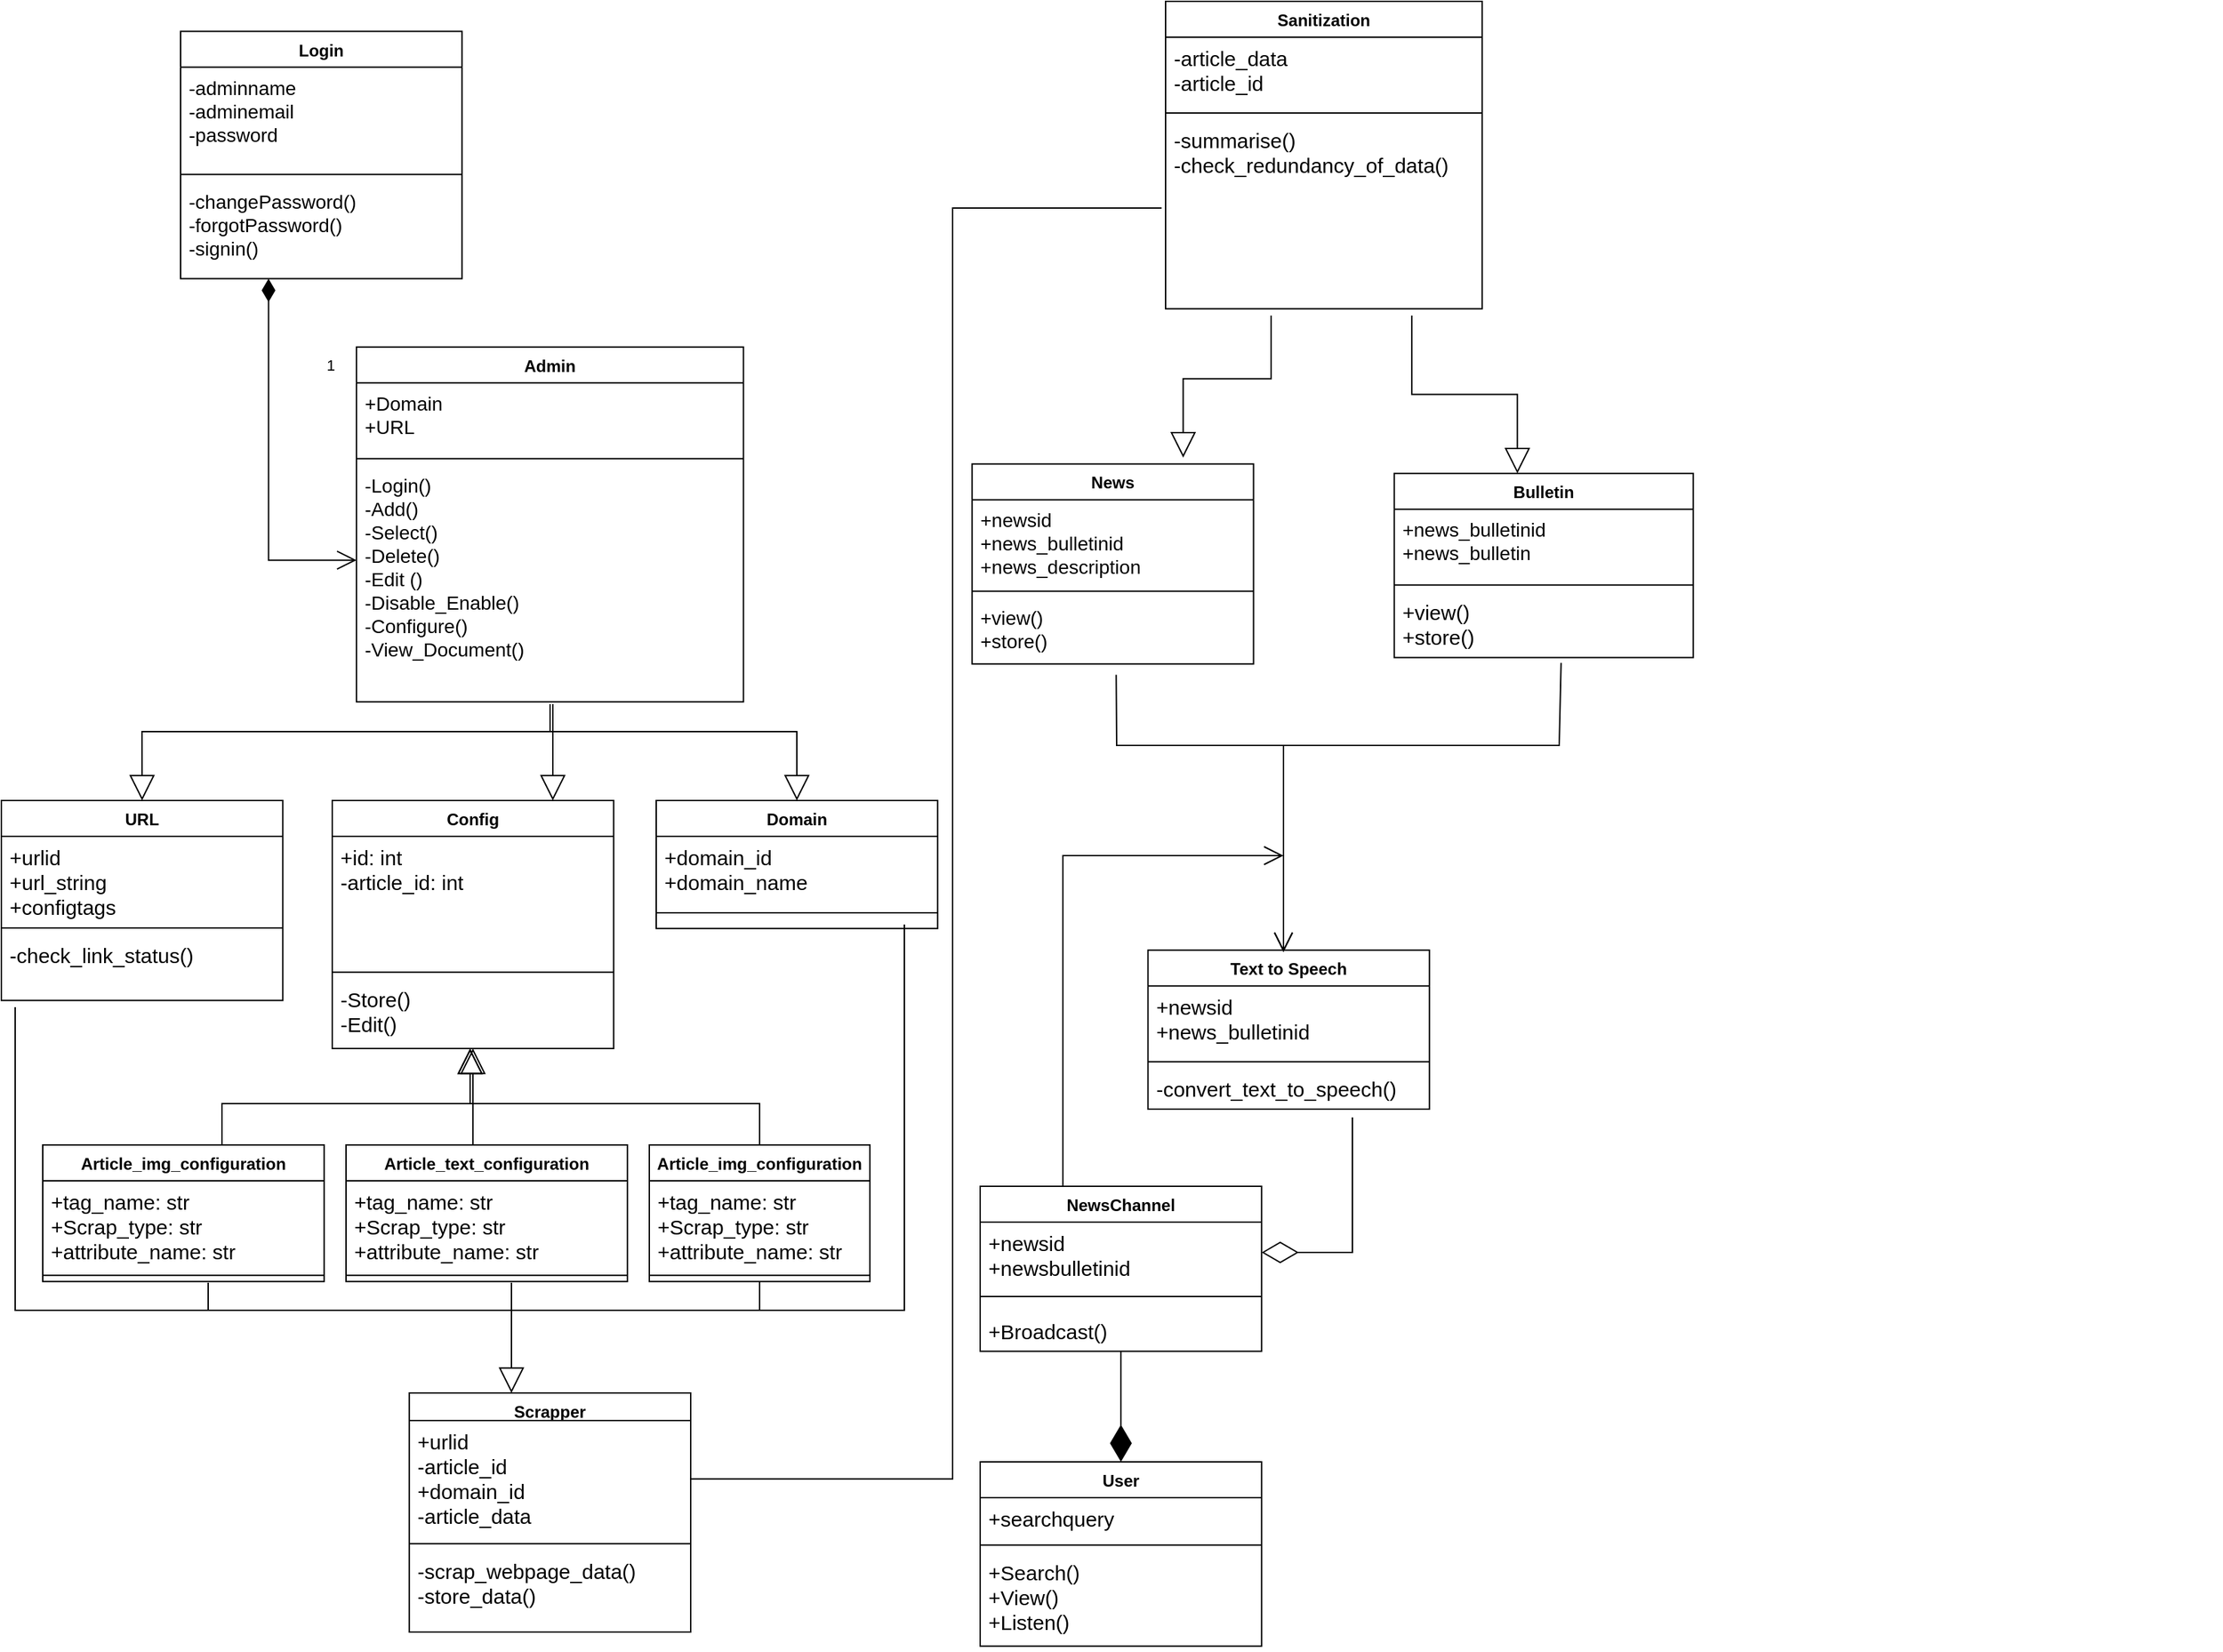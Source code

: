<mxfile version="16.5.2" type="device" pages="2"><diagram id="SA_GbQfntyjEZErFgDgH" name="Page-1"><mxGraphModel dx="1958" dy="1574" grid="1" gridSize="10" guides="1" tooltips="1" connect="1" arrows="1" fold="1" page="1" pageScale="1" pageWidth="850" pageHeight="1100" math="0" shadow="0"><root><mxCell id="0"/><mxCell id="1" parent="0"/><mxCell id="CepR1fzLhmnUqG2hkPit-2" value="" style="group" parent="1" vertex="1" connectable="0"><mxGeometry x="80" y="-1060" width="1480" height="1193.695" as="geometry"/></mxCell><mxCell id="QA7pC-O9Zkgf1kDEUe0K-13" value="Text to Speech" style="swimlane;fontStyle=1;align=center;verticalAlign=top;childLayout=stackLayout;horizontal=1;startSize=26;horizontalStack=0;resizeParent=1;resizeParentMax=0;resizeLast=0;collapsible=1;marginBottom=0;" parent="CepR1fzLhmnUqG2hkPit-2" vertex="1"><mxGeometry x="701.724" y="688.576" width="204.138" height="115.366" as="geometry"><mxRectangle x="580" y="30" width="120" height="26" as="alternateBounds"/></mxGeometry></mxCell><mxCell id="CepR1fzLhmnUqG2hkPit-1" value="" style="group;fontSize=16;" parent="QA7pC-O9Zkgf1kDEUe0K-13" vertex="1" connectable="0"><mxGeometry y="26" width="204.138" height="89.366" as="geometry"/></mxCell><mxCell id="QA7pC-O9Zkgf1kDEUe0K-14" value="+newsid&#10;+news_bulletinid&#10;" style="text;strokeColor=none;fillColor=none;align=left;verticalAlign=top;spacingLeft=4;spacingRight=4;overflow=hidden;rotatable=0;points=[[0,0.5],[1,0.5]];portConstraint=eastwest;fontSize=15;" parent="CepR1fzLhmnUqG2hkPit-1" vertex="1"><mxGeometry width="204.138" height="50.412" as="geometry"/></mxCell><mxCell id="QA7pC-O9Zkgf1kDEUe0K-15" value="" style="line;strokeWidth=1;fillColor=none;align=left;verticalAlign=middle;spacingTop=-1;spacingLeft=3;spacingRight=3;rotatable=0;labelPosition=right;points=[];portConstraint=eastwest;" parent="CepR1fzLhmnUqG2hkPit-1" vertex="1"><mxGeometry y="50.412" width="204.138" height="9.166" as="geometry"/></mxCell><mxCell id="QA7pC-O9Zkgf1kDEUe0K-16" value="-convert_text_to_speech()" style="text;strokeColor=none;fillColor=none;align=left;verticalAlign=top;spacingLeft=4;spacingRight=4;overflow=hidden;rotatable=0;points=[[0,0.5],[1,0.5]];portConstraint=eastwest;fontSize=15;" parent="CepR1fzLhmnUqG2hkPit-1" vertex="1"><mxGeometry y="59.577" width="204.138" height="29.789" as="geometry"/></mxCell><mxCell id="QA7pC-O9Zkgf1kDEUe0K-22" value="Domain" style="swimlane;fontStyle=1;align=center;verticalAlign=top;childLayout=stackLayout;horizontal=1;startSize=26;horizontalStack=0;resizeParent=1;resizeParentMax=0;resizeLast=0;collapsible=1;marginBottom=0;" parent="CepR1fzLhmnUqG2hkPit-2" vertex="1"><mxGeometry x="345.004" y="580.0" width="204.14" height="92.914" as="geometry"><mxRectangle x="280" y="4" width="100" height="26" as="alternateBounds"/></mxGeometry></mxCell><mxCell id="QA7pC-O9Zkgf1kDEUe0K-23" value="+domain_id&#10;+domain_name" style="text;strokeColor=none;fillColor=none;align=left;verticalAlign=top;spacingLeft=4;spacingRight=4;overflow=hidden;rotatable=0;points=[[0,0.5],[1,0.5]];portConstraint=eastwest;fontSize=15;" parent="QA7pC-O9Zkgf1kDEUe0K-22" vertex="1"><mxGeometry y="26" width="204.14" height="44" as="geometry"/></mxCell><mxCell id="QA7pC-O9Zkgf1kDEUe0K-24" value="" style="line;strokeWidth=1;fillColor=none;align=left;verticalAlign=middle;spacingTop=-1;spacingLeft=3;spacingRight=3;rotatable=0;labelPosition=right;points=[];portConstraint=eastwest;" parent="QA7pC-O9Zkgf1kDEUe0K-22" vertex="1"><mxGeometry y="70" width="204.14" height="22.914" as="geometry"/></mxCell><mxCell id="QA7pC-O9Zkgf1kDEUe0K-26" value="URL" style="swimlane;fontStyle=1;align=center;verticalAlign=top;childLayout=stackLayout;horizontal=1;startSize=26;horizontalStack=0;resizeParent=1;resizeParentMax=0;resizeLast=0;collapsible=1;marginBottom=0;" parent="CepR1fzLhmnUqG2hkPit-2" vertex="1"><mxGeometry x="-129.996" y="580.005" width="204.138" height="145.155" as="geometry"><mxRectangle x="60" y="10" width="60" height="26" as="alternateBounds"/></mxGeometry></mxCell><mxCell id="QA7pC-O9Zkgf1kDEUe0K-27" value="+urlid&#10;+url_string&#10;+configtags" style="text;strokeColor=none;fillColor=none;align=left;verticalAlign=top;spacingLeft=4;spacingRight=4;overflow=hidden;rotatable=0;points=[[0,0.5],[1,0.5]];portConstraint=eastwest;fontSize=15;" parent="QA7pC-O9Zkgf1kDEUe0K-26" vertex="1"><mxGeometry y="26" width="204.138" height="61.869" as="geometry"/></mxCell><mxCell id="QA7pC-O9Zkgf1kDEUe0K-28" value="" style="line;strokeWidth=1;fillColor=none;align=left;verticalAlign=middle;spacingTop=-1;spacingLeft=3;spacingRight=3;rotatable=0;labelPosition=right;points=[];portConstraint=eastwest;" parent="QA7pC-O9Zkgf1kDEUe0K-26" vertex="1"><mxGeometry y="87.869" width="204.138" height="9.166" as="geometry"/></mxCell><mxCell id="QA7pC-O9Zkgf1kDEUe0K-29" value="-check_link_status()" style="text;strokeColor=none;fillColor=none;align=left;verticalAlign=top;spacingLeft=4;spacingRight=4;overflow=hidden;rotatable=0;points=[[0,0.5],[1,0.5]];portConstraint=eastwest;fontSize=15;" parent="QA7pC-O9Zkgf1kDEUe0K-26" vertex="1"><mxGeometry y="97.034" width="204.138" height="48.12" as="geometry"/></mxCell><mxCell id="QA7pC-O9Zkgf1kDEUe0K-51" value="News" style="swimlane;fontStyle=1;align=center;verticalAlign=top;childLayout=stackLayout;horizontal=1;startSize=26;horizontalStack=0;resizeParent=1;resizeParentMax=0;resizeLast=0;collapsible=1;marginBottom=0;" parent="CepR1fzLhmnUqG2hkPit-2" vertex="1"><mxGeometry x="574.138" y="335.695" width="204.138" height="145.155" as="geometry"><mxRectangle x="470" y="-226" width="60" height="26" as="alternateBounds"/></mxGeometry></mxCell><mxCell id="QA7pC-O9Zkgf1kDEUe0K-52" value="+newsid&#10;+news_bulletinid&#10;+news_description&#10;" style="text;strokeColor=none;fillColor=none;align=left;verticalAlign=top;spacingLeft=4;spacingRight=4;overflow=hidden;rotatable=0;points=[[0,0.5],[1,0.5]];portConstraint=eastwest;fontSize=14;" parent="QA7pC-O9Zkgf1kDEUe0K-51" vertex="1"><mxGeometry y="26" width="204.138" height="61.869" as="geometry"/></mxCell><mxCell id="QA7pC-O9Zkgf1kDEUe0K-53" value="" style="line;strokeWidth=1;fillColor=none;align=left;verticalAlign=middle;spacingTop=-1;spacingLeft=3;spacingRight=3;rotatable=0;labelPosition=right;points=[];portConstraint=eastwest;" parent="QA7pC-O9Zkgf1kDEUe0K-51" vertex="1"><mxGeometry y="87.869" width="204.138" height="9.166" as="geometry"/></mxCell><mxCell id="QA7pC-O9Zkgf1kDEUe0K-54" value="+view()&#10;+store()" style="text;strokeColor=none;fillColor=none;align=left;verticalAlign=top;spacingLeft=4;spacingRight=4;overflow=hidden;rotatable=0;points=[[0,0.5],[1,0.5]];portConstraint=eastwest;fontSize=14;" parent="QA7pC-O9Zkgf1kDEUe0K-51" vertex="1"><mxGeometry y="97.034" width="204.138" height="48.12" as="geometry"/></mxCell><mxCell id="QA7pC-O9Zkgf1kDEUe0K-55" value="Bulletin" style="swimlane;fontStyle=1;align=center;verticalAlign=top;childLayout=stackLayout;horizontal=1;startSize=26;horizontalStack=0;resizeParent=1;resizeParentMax=0;resizeLast=0;collapsible=1;marginBottom=0;" parent="CepR1fzLhmnUqG2hkPit-2" vertex="1"><mxGeometry x="880.345" y="342.57" width="216.897" height="133.697" as="geometry"><mxRectangle x="700" y="-240" width="80" height="26" as="alternateBounds"/></mxGeometry></mxCell><mxCell id="QA7pC-O9Zkgf1kDEUe0K-56" value="+news_bulletinid&#10;+news_bulletin" style="text;strokeColor=none;fillColor=none;align=left;verticalAlign=top;spacingLeft=4;spacingRight=4;overflow=hidden;rotatable=0;points=[[0,0.5],[1,0.5]];portConstraint=eastwest;fontSize=14;" parent="QA7pC-O9Zkgf1kDEUe0K-55" vertex="1"><mxGeometry y="26" width="216.897" height="50.412" as="geometry"/></mxCell><mxCell id="QA7pC-O9Zkgf1kDEUe0K-57" value="" style="line;strokeWidth=1;fillColor=none;align=left;verticalAlign=middle;spacingTop=-1;spacingLeft=3;spacingRight=3;rotatable=0;labelPosition=right;points=[];portConstraint=eastwest;" parent="QA7pC-O9Zkgf1kDEUe0K-55" vertex="1"><mxGeometry y="76.412" width="216.897" height="9.166" as="geometry"/></mxCell><mxCell id="QA7pC-O9Zkgf1kDEUe0K-58" value="+view()&#10;+store()" style="text;strokeColor=none;fillColor=none;align=left;verticalAlign=top;spacingLeft=4;spacingRight=4;overflow=hidden;rotatable=0;points=[[0,0.5],[1,0.5]];portConstraint=eastwest;fontSize=15;" parent="QA7pC-O9Zkgf1kDEUe0K-55" vertex="1"><mxGeometry y="85.577" width="216.897" height="48.12" as="geometry"/></mxCell><mxCell id="QA7pC-O9Zkgf1kDEUe0K-73" value="Login" style="swimlane;fontStyle=1;align=center;verticalAlign=top;childLayout=stackLayout;horizontal=1;startSize=26;horizontalStack=0;resizeParent=1;resizeParentMax=0;resizeLast=0;collapsible=1;marginBottom=0;" parent="CepR1fzLhmnUqG2hkPit-2" vertex="1"><mxGeometry y="21.769" width="204.138" height="179.526" as="geometry"><mxRectangle x="50" y="-360" width="70" height="26" as="alternateBounds"/></mxGeometry></mxCell><mxCell id="QA7pC-O9Zkgf1kDEUe0K-74" value="-adminname&#10;-adminemail&#10;-password" style="text;strokeColor=none;fillColor=none;align=left;verticalAlign=top;spacingLeft=4;spacingRight=4;overflow=hidden;rotatable=0;points=[[0,0.5],[1,0.5]];portConstraint=eastwest;fontSize=14;" parent="QA7pC-O9Zkgf1kDEUe0K-73" vertex="1"><mxGeometry y="26" width="204.138" height="73.326" as="geometry"/></mxCell><mxCell id="QA7pC-O9Zkgf1kDEUe0K-75" value="" style="line;strokeWidth=1;fillColor=none;align=left;verticalAlign=middle;spacingTop=-1;spacingLeft=3;spacingRight=3;rotatable=0;labelPosition=right;points=[];portConstraint=eastwest;" parent="QA7pC-O9Zkgf1kDEUe0K-73" vertex="1"><mxGeometry y="99.326" width="204.138" height="9.166" as="geometry"/></mxCell><mxCell id="QA7pC-O9Zkgf1kDEUe0K-76" value="-changePassword()&#10;-forgotPassword()&#10;-signin()" style="text;strokeColor=none;fillColor=none;align=left;verticalAlign=top;spacingLeft=4;spacingRight=4;overflow=hidden;rotatable=0;points=[[0,0.5],[1,0.5]];portConstraint=eastwest;fontSize=14;" parent="QA7pC-O9Zkgf1kDEUe0K-73" vertex="1"><mxGeometry y="108.492" width="204.138" height="71.034" as="geometry"/></mxCell><mxCell id="QA7pC-O9Zkgf1kDEUe0K-87" value="Sanitization" style="swimlane;fontStyle=1;align=center;verticalAlign=top;childLayout=stackLayout;horizontal=1;startSize=26;horizontalStack=0;resizeParent=1;resizeParentMax=0;resizeLast=0;collapsible=1;marginBottom=0;" parent="CepR1fzLhmnUqG2hkPit-2" vertex="1"><mxGeometry x="714.483" width="229.655" height="223.063" as="geometry"/></mxCell><mxCell id="QA7pC-O9Zkgf1kDEUe0K-88" value="-article_data&#10;-article_id" style="text;strokeColor=none;fillColor=none;align=left;verticalAlign=top;spacingLeft=4;spacingRight=4;overflow=hidden;rotatable=0;points=[[0,0.5],[1,0.5]];portConstraint=eastwest;fontSize=15;" parent="QA7pC-O9Zkgf1kDEUe0K-87" vertex="1"><mxGeometry y="26" width="229.655" height="50.412" as="geometry"/></mxCell><mxCell id="QA7pC-O9Zkgf1kDEUe0K-89" value="" style="line;strokeWidth=1;fillColor=none;align=left;verticalAlign=middle;spacingTop=-1;spacingLeft=3;spacingRight=3;rotatable=0;labelPosition=right;points=[];portConstraint=eastwest;" parent="QA7pC-O9Zkgf1kDEUe0K-87" vertex="1"><mxGeometry y="76.412" width="229.655" height="9.166" as="geometry"/></mxCell><mxCell id="QA7pC-O9Zkgf1kDEUe0K-90" value="-summarise()&#10;-check_redundancy_of_data()&#10;&#10;" style="text;strokeColor=none;fillColor=none;align=left;verticalAlign=top;spacingLeft=4;spacingRight=4;overflow=hidden;rotatable=0;points=[[0,0.5],[1,0.5]];portConstraint=eastwest;fontSize=15;" parent="QA7pC-O9Zkgf1kDEUe0K-87" vertex="1"><mxGeometry y="85.577" width="229.655" height="137.486" as="geometry"/></mxCell><mxCell id="QA7pC-O9Zkgf1kDEUe0K-92" value="Admin" style="swimlane;fontStyle=1;align=center;verticalAlign=top;childLayout=stackLayout;horizontal=1;startSize=26;horizontalStack=0;resizeParent=1;resizeParentMax=0;resizeLast=0;collapsible=1;marginBottom=0;" parent="CepR1fzLhmnUqG2hkPit-2" vertex="1"><mxGeometry x="127.586" y="250.912" width="280.69" height="257.435" as="geometry"><mxRectangle x="170" y="-280" width="70" height="26" as="alternateBounds"/></mxGeometry></mxCell><mxCell id="QA7pC-O9Zkgf1kDEUe0K-93" value="+Domain&#10;+URL" style="text;strokeColor=none;fillColor=none;align=left;verticalAlign=top;spacingLeft=4;spacingRight=4;overflow=hidden;rotatable=0;points=[[0,0.5],[1,0.5]];portConstraint=eastwest;fontSize=14;" parent="QA7pC-O9Zkgf1kDEUe0K-92" vertex="1"><mxGeometry y="26" width="280.69" height="50.412" as="geometry"/></mxCell><mxCell id="QA7pC-O9Zkgf1kDEUe0K-94" value="" style="line;strokeWidth=1;fillColor=none;align=left;verticalAlign=middle;spacingTop=-1;spacingLeft=3;spacingRight=3;rotatable=0;labelPosition=right;points=[];portConstraint=eastwest;" parent="QA7pC-O9Zkgf1kDEUe0K-92" vertex="1"><mxGeometry y="76.412" width="280.69" height="9.166" as="geometry"/></mxCell><mxCell id="QA7pC-O9Zkgf1kDEUe0K-95" value="-Login()&#10;-Add()&#10;-Select()&#10;-Delete()&#10;-Edit ()&#10;-Disable_Enable()&#10;-Configure()&#10;-View_Document()&#10;&#10;" style="text;strokeColor=none;fillColor=none;align=left;verticalAlign=top;spacingLeft=4;spacingRight=4;overflow=hidden;rotatable=0;points=[[0,0.5],[1,0.5]];portConstraint=eastwest;fontSize=14;" parent="QA7pC-O9Zkgf1kDEUe0K-92" vertex="1"><mxGeometry y="85.577" width="280.69" height="171.858" as="geometry"/></mxCell><mxCell id="QA7pC-O9Zkgf1kDEUe0K-96" value="1" style="endArrow=open;html=1;endSize=12;startArrow=diamondThin;startSize=14;startFill=1;edgeStyle=orthogonalEdgeStyle;align=left;verticalAlign=bottom;rounded=0;" parent="CepR1fzLhmnUqG2hkPit-2" source="QA7pC-O9Zkgf1kDEUe0K-76" target="QA7pC-O9Zkgf1kDEUe0K-95" edge="1"><mxGeometry x="-0.467" y="40" relative="1" as="geometry"><mxPoint x="25.517" y="239.455" as="sourcePoint"/><mxPoint x="229.655" y="239.455" as="targetPoint"/><Array as="points"><mxPoint x="63.793" y="405.584"/></Array><mxPoint as="offset"/></mxGeometry></mxCell><mxCell id="QA7pC-O9Zkgf1kDEUe0K-101" value="" style="endArrow=block;endSize=16;endFill=0;html=1;rounded=0;" parent="CepR1fzLhmnUqG2hkPit-2" target="QA7pC-O9Zkgf1kDEUe0K-22" edge="1"><mxGeometry width="160" relative="1" as="geometry"><mxPoint x="268" y="510" as="sourcePoint"/><mxPoint x="382.759" y="594.627" as="targetPoint"/><Array as="points"><mxPoint x="268" y="530"/><mxPoint x="447" y="530"/></Array></mxGeometry></mxCell><mxCell id="QA7pC-O9Zkgf1kDEUe0K-102" value="" style="endArrow=block;endSize=16;endFill=0;html=1;rounded=0;entryX=0.5;entryY=0;entryDx=0;entryDy=0;" parent="CepR1fzLhmnUqG2hkPit-2" target="QA7pC-O9Zkgf1kDEUe0K-26" edge="1"><mxGeometry x="0.256" y="-16" width="160" relative="1" as="geometry"><mxPoint x="268" y="510" as="sourcePoint"/><mxPoint x="153.103" y="560.256" as="targetPoint"/><mxPoint as="offset"/><Array as="points"><mxPoint x="268" y="530"/><mxPoint x="-28" y="530"/></Array></mxGeometry></mxCell><mxCell id="QA7pC-O9Zkgf1kDEUe0K-112" value="" style="endArrow=block;endSize=16;endFill=0;html=1;rounded=0;" parent="CepR1fzLhmnUqG2hkPit-2" edge="1"><mxGeometry x="-0.632" y="-68" width="160" relative="1" as="geometry"><mxPoint x="893.103" y="227.998" as="sourcePoint"/><mxPoint x="969.655" y="342.57" as="targetPoint"/><Array as="points"><mxPoint x="893.103" y="285.284"/><mxPoint x="969.655" y="285.284"/></Array><mxPoint as="offset"/></mxGeometry></mxCell><mxCell id="QA7pC-O9Zkgf1kDEUe0K-114" value="" style="endArrow=block;endSize=16;endFill=0;html=1;rounded=0;" parent="CepR1fzLhmnUqG2hkPit-2" edge="1"><mxGeometry x="-0.632" y="-68" width="160" relative="1" as="geometry"><mxPoint x="791.034" y="227.998" as="sourcePoint"/><mxPoint x="727.241" y="331.112" as="targetPoint"/><Array as="points"><mxPoint x="791.034" y="273.826"/><mxPoint x="727.241" y="273.826"/></Array><mxPoint as="offset"/></mxGeometry></mxCell><mxCell id="QA7pC-O9Zkgf1kDEUe0K-130" value="" style="endArrow=none;html=1;edgeStyle=orthogonalEdgeStyle;rounded=0;exitX=1;exitY=0.5;exitDx=0;exitDy=0;" parent="CepR1fzLhmnUqG2hkPit-2" source="QA7pC-O9Zkgf1kDEUe0K-64" edge="1"><mxGeometry relative="1" as="geometry"><mxPoint x="424.13" y="1118.43" as="sourcePoint"/><mxPoint x="711.613" y="149.996" as="targetPoint"/><Array as="points"><mxPoint x="560" y="1072"/><mxPoint x="560" y="150"/></Array></mxGeometry></mxCell><mxCell id="QA7pC-O9Zkgf1kDEUe0K-63" value="Scrapper" style="swimlane;fontStyle=1;align=center;verticalAlign=top;childLayout=stackLayout;horizontal=1;startSize=20;horizontalStack=0;resizeParent=1;resizeParentMax=0;resizeLast=0;collapsible=1;marginBottom=0;" parent="CepR1fzLhmnUqG2hkPit-2" vertex="1"><mxGeometry x="165.867" y="1009.999" width="204.138" height="173.526" as="geometry"><mxRectangle x="260" y="-360" width="80" height="26" as="alternateBounds"/></mxGeometry></mxCell><mxCell id="QA7pC-O9Zkgf1kDEUe0K-64" value="+urlid&#10;-article_id&#10;+domain_id&#10;-article_data" style="text;strokeColor=none;fillColor=none;align=left;verticalAlign=top;spacingLeft=4;spacingRight=4;overflow=hidden;rotatable=0;points=[[0,0.5],[1,0.5]];portConstraint=eastwest;fontSize=15;" parent="QA7pC-O9Zkgf1kDEUe0K-63" vertex="1"><mxGeometry y="20" width="204.138" height="84.783" as="geometry"/></mxCell><mxCell id="QA7pC-O9Zkgf1kDEUe0K-65" value="" style="line;strokeWidth=1;fillColor=none;align=left;verticalAlign=middle;spacingTop=-1;spacingLeft=3;spacingRight=3;rotatable=0;labelPosition=right;points=[];portConstraint=eastwest;" parent="QA7pC-O9Zkgf1kDEUe0K-63" vertex="1"><mxGeometry y="104.783" width="204.138" height="9.166" as="geometry"/></mxCell><mxCell id="QA7pC-O9Zkgf1kDEUe0K-66" value="-scrap_webpage_data()&#10;-store_data()" style="text;strokeColor=none;fillColor=none;align=left;verticalAlign=top;spacingLeft=4;spacingRight=4;overflow=hidden;rotatable=0;points=[[0,0.5],[1,0.5]];portConstraint=eastwest;fontSize=15;" parent="QA7pC-O9Zkgf1kDEUe0K-63" vertex="1"><mxGeometry y="113.949" width="204.138" height="59.577" as="geometry"/></mxCell><mxCell id="-rmAFJYwkGATqmvtNfsr-1" value="NewsChannel" style="swimlane;fontStyle=1;align=center;verticalAlign=top;childLayout=stackLayout;horizontal=1;startSize=26;horizontalStack=0;resizeParent=1;resizeParentMax=0;resizeLast=0;collapsible=1;marginBottom=0;" parent="CepR1fzLhmnUqG2hkPit-2" vertex="1"><mxGeometry x="580" y="860" width="204.14" height="119.789" as="geometry"><mxRectangle x="280" y="4" width="100" height="26" as="alternateBounds"/></mxGeometry></mxCell><mxCell id="-rmAFJYwkGATqmvtNfsr-2" value="+newsid&#10;+newsbulletinid" style="text;strokeColor=none;fillColor=none;align=left;verticalAlign=top;spacingLeft=4;spacingRight=4;overflow=hidden;rotatable=0;points=[[0,0.5],[1,0.5]];portConstraint=eastwest;fontSize=15;" parent="-rmAFJYwkGATqmvtNfsr-1" vertex="1"><mxGeometry y="26" width="204.14" height="44" as="geometry"/></mxCell><mxCell id="-rmAFJYwkGATqmvtNfsr-3" value="" style="line;strokeWidth=1;fillColor=none;align=left;verticalAlign=middle;spacingTop=-1;spacingLeft=3;spacingRight=3;rotatable=0;labelPosition=right;points=[];portConstraint=eastwest;" parent="-rmAFJYwkGATqmvtNfsr-1" vertex="1"><mxGeometry y="70" width="204.14" height="20" as="geometry"/></mxCell><mxCell id="QA7pC-O9Zkgf1kDEUe0K-37" value="+Broadcast()" style="text;strokeColor=none;fillColor=none;align=left;verticalAlign=top;spacingLeft=4;spacingRight=4;overflow=hidden;rotatable=0;points=[[0,0.5],[1,0.5]];portConstraint=eastwest;fontSize=15;" parent="-rmAFJYwkGATqmvtNfsr-1" vertex="1"><mxGeometry y="90" width="204.14" height="29.789" as="geometry"/></mxCell><mxCell id="QA7pC-O9Zkgf1kDEUe0K-30" value="User" style="swimlane;fontStyle=1;align=center;verticalAlign=top;childLayout=stackLayout;horizontal=1;startSize=26;horizontalStack=0;resizeParent=1;resizeParentMax=0;resizeLast=0;collapsible=1;marginBottom=0;" parent="CepR1fzLhmnUqG2hkPit-2" vertex="1"><mxGeometry x="580.005" y="1059.998" width="204.138" height="133.697" as="geometry"><mxRectangle x="520" y="266" width="60" height="26" as="alternateBounds"/></mxGeometry></mxCell><mxCell id="QA7pC-O9Zkgf1kDEUe0K-31" value="+searchquery" style="text;strokeColor=none;fillColor=none;align=left;verticalAlign=top;spacingLeft=4;spacingRight=4;overflow=hidden;rotatable=0;points=[[0,0.5],[1,0.5]];portConstraint=eastwest;fontSize=15;" parent="QA7pC-O9Zkgf1kDEUe0K-30" vertex="1"><mxGeometry y="26" width="204.138" height="29.789" as="geometry"/></mxCell><mxCell id="QA7pC-O9Zkgf1kDEUe0K-32" value="" style="line;strokeWidth=1;fillColor=none;align=left;verticalAlign=middle;spacingTop=-1;spacingLeft=3;spacingRight=3;rotatable=0;labelPosition=right;points=[];portConstraint=eastwest;" parent="QA7pC-O9Zkgf1kDEUe0K-30" vertex="1"><mxGeometry y="55.789" width="204.138" height="9.166" as="geometry"/></mxCell><mxCell id="QA7pC-O9Zkgf1kDEUe0K-33" value="+Search()&#10;+View()&#10;+Listen()" style="text;strokeColor=none;fillColor=none;align=left;verticalAlign=top;spacingLeft=4;spacingRight=4;overflow=hidden;rotatable=0;points=[[0,0.5],[1,0.5]];portConstraint=eastwest;fontSize=15;" parent="QA7pC-O9Zkgf1kDEUe0K-30" vertex="1"><mxGeometry y="64.954" width="204.138" height="68.743" as="geometry"/></mxCell><mxCell id="aP6Zohs5I6QourNSKtaQ-1" value="" style="endArrow=diamondThin;endFill=1;endSize=24;html=1;rounded=0;entryX=0.5;entryY=0;entryDx=0;entryDy=0;" parent="CepR1fzLhmnUqG2hkPit-2" source="QA7pC-O9Zkgf1kDEUe0K-37" target="QA7pC-O9Zkgf1kDEUe0K-30" edge="1"><mxGeometry width="160" relative="1" as="geometry"><mxPoint x="520" y="930" as="sourcePoint"/><mxPoint x="680" y="930" as="targetPoint"/></mxGeometry></mxCell><mxCell id="aP6Zohs5I6QourNSKtaQ-2" value="" style="endArrow=diamondThin;endFill=0;endSize=24;html=1;rounded=0;entryX=1;entryY=0.5;entryDx=0;entryDy=0;" parent="CepR1fzLhmnUqG2hkPit-2" target="-rmAFJYwkGATqmvtNfsr-2" edge="1"><mxGeometry width="160" relative="1" as="geometry"><mxPoint x="850" y="810" as="sourcePoint"/><mxPoint x="1010" y="850" as="targetPoint"/><Array as="points"><mxPoint x="850" y="908"/></Array></mxGeometry></mxCell><mxCell id="aP6Zohs5I6QourNSKtaQ-6" value="" style="endArrow=open;endFill=1;endSize=12;html=1;rounded=0;exitX=0.512;exitY=1.163;exitDx=0;exitDy=0;exitPerimeter=0;" parent="CepR1fzLhmnUqG2hkPit-2" source="QA7pC-O9Zkgf1kDEUe0K-54" edge="1"><mxGeometry width="160" relative="1" as="geometry"><mxPoint x="650" y="510" as="sourcePoint"/><mxPoint x="800" y="690" as="targetPoint"/><Array as="points"><mxPoint x="679" y="540"/><mxPoint x="800" y="540"/></Array></mxGeometry></mxCell><mxCell id="aP6Zohs5I6QourNSKtaQ-7" value="" style="endArrow=open;endFill=1;endSize=12;html=1;rounded=0;exitX=0.558;exitY=1.081;exitDx=0;exitDy=0;exitPerimeter=0;" parent="CepR1fzLhmnUqG2hkPit-2" source="QA7pC-O9Zkgf1kDEUe0K-58" edge="1"><mxGeometry width="160" relative="1" as="geometry"><mxPoint x="970" y="508.35" as="sourcePoint"/><mxPoint x="800" y="690" as="targetPoint"/><Array as="points"><mxPoint x="1000" y="540"/><mxPoint x="800" y="540"/></Array></mxGeometry></mxCell><mxCell id="LprRkWWPVbAuRnueznoc-1" value="Config" style="swimlane;fontStyle=1;align=center;verticalAlign=top;childLayout=stackLayout;horizontal=1;startSize=26;horizontalStack=0;resizeParent=1;resizeParentMax=0;resizeLast=0;collapsible=1;marginBottom=0;" parent="CepR1fzLhmnUqG2hkPit-2" vertex="1"><mxGeometry x="110.004" y="580.005" width="204.14" height="179.996" as="geometry"><mxRectangle x="60" y="10" width="60" height="26" as="alternateBounds"/></mxGeometry></mxCell><mxCell id="LprRkWWPVbAuRnueznoc-2" value="+id: int&#10;-article_id: int&#10;" style="text;strokeColor=none;fillColor=none;align=left;verticalAlign=top;spacingLeft=4;spacingRight=4;overflow=hidden;rotatable=0;points=[[0,0.5],[1,0.5]];portConstraint=eastwest;fontSize=15;" parent="LprRkWWPVbAuRnueznoc-1" vertex="1"><mxGeometry y="26" width="204.14" height="94" as="geometry"/></mxCell><mxCell id="LprRkWWPVbAuRnueznoc-3" value="" style="line;strokeWidth=1;fillColor=none;align=left;verticalAlign=middle;spacingTop=-1;spacingLeft=3;spacingRight=3;rotatable=0;labelPosition=right;points=[];portConstraint=eastwest;" parent="LprRkWWPVbAuRnueznoc-1" vertex="1"><mxGeometry y="120" width="204.14" height="9.166" as="geometry"/></mxCell><mxCell id="LprRkWWPVbAuRnueznoc-4" value="-Store()&#10;-Edit()" style="text;strokeColor=none;fillColor=none;align=left;verticalAlign=top;spacingLeft=4;spacingRight=4;overflow=hidden;rotatable=0;points=[[0,0.5],[1,0.5]];portConstraint=eastwest;fontSize=15;" parent="LprRkWWPVbAuRnueznoc-1" vertex="1"><mxGeometry y="129.166" width="204.14" height="50.83" as="geometry"/></mxCell><mxCell id="LprRkWWPVbAuRnueznoc-6" value="" style="endArrow=block;endSize=16;endFill=0;html=1;rounded=0;" parent="CepR1fzLhmnUqG2hkPit-2" edge="1"><mxGeometry x="0.256" y="-16" width="160" relative="1" as="geometry"><mxPoint x="270" y="510" as="sourcePoint"/><mxPoint x="270" y="580" as="targetPoint"/><mxPoint as="offset"/><Array as="points"/></mxGeometry></mxCell><mxCell id="LprRkWWPVbAuRnueznoc-16" value="" style="endArrow=block;endSize=16;endFill=0;html=1;rounded=0;exitX=0.5;exitY=0;exitDx=0;exitDy=0;" parent="CepR1fzLhmnUqG2hkPit-2" target="LprRkWWPVbAuRnueznoc-4" edge="1"><mxGeometry x="0.256" y="-16" width="160" relative="1" as="geometry"><mxPoint x="212.07" y="830" as="sourcePoint"/><mxPoint x="170" y="970" as="targetPoint"/><mxPoint as="offset"/><Array as="points"/></mxGeometry></mxCell><mxCell id="LprRkWWPVbAuRnueznoc-24" value="" style="endArrow=block;endSize=16;endFill=0;html=1;rounded=0;" parent="CepR1fzLhmnUqG2hkPit-2" edge="1"><mxGeometry x="0.256" y="-16" width="160" relative="1" as="geometry"><mxPoint x="240" y="930" as="sourcePoint"/><mxPoint x="240" y="1010" as="targetPoint"/><mxPoint as="offset"/><Array as="points"/></mxGeometry></mxCell><mxCell id="LprRkWWPVbAuRnueznoc-23" value="" style="endArrow=none;html=1;rounded=0;fontSize=15;" parent="CepR1fzLhmnUqG2hkPit-2" edge="1"><mxGeometry relative="1" as="geometry"><mxPoint x="240" y="950" as="sourcePoint"/><mxPoint x="20" y="930" as="targetPoint"/><Array as="points"><mxPoint x="20" y="950"/></Array></mxGeometry></mxCell><mxCell id="LprRkWWPVbAuRnueznoc-25" value="" style="endArrow=none;html=1;rounded=0;fontSize=15;entryX=0.5;entryY=1;entryDx=0;entryDy=0;" parent="CepR1fzLhmnUqG2hkPit-2" edge="1" target="_vVOXHOF-jejZLNBKErB-9"><mxGeometry relative="1" as="geometry"><mxPoint x="240" y="950" as="sourcePoint"/><mxPoint x="420" y="890" as="targetPoint"/><Array as="points"><mxPoint x="420" y="950"/></Array></mxGeometry></mxCell><mxCell id="LprRkWWPVbAuRnueznoc-26" value="" style="endArrow=none;html=1;rounded=0;fontSize=15;" parent="CepR1fzLhmnUqG2hkPit-2" edge="1"><mxGeometry relative="1" as="geometry"><mxPoint x="420" y="950" as="sourcePoint"/><mxPoint x="525" y="670" as="targetPoint"/><Array as="points"><mxPoint x="525" y="950"/></Array></mxGeometry></mxCell><mxCell id="_vVOXHOF-jejZLNBKErB-1" value="Article_img_configuration" style="swimlane;fontStyle=1;align=center;verticalAlign=top;childLayout=stackLayout;horizontal=1;startSize=26;horizontalStack=0;resizeParent=1;resizeParentMax=0;resizeLast=0;collapsible=1;marginBottom=0;" vertex="1" parent="CepR1fzLhmnUqG2hkPit-2"><mxGeometry x="-100" y="830" width="204.14" height="99.166" as="geometry"><mxRectangle x="60" y="10" width="60" height="26" as="alternateBounds"/></mxGeometry></mxCell><mxCell id="_vVOXHOF-jejZLNBKErB-2" value="+tag_name: str&#10;+Scrap_type: str&#10;+attribute_name: str" style="text;strokeColor=none;fillColor=none;align=left;verticalAlign=top;spacingLeft=4;spacingRight=4;overflow=hidden;rotatable=0;points=[[0,0.5],[1,0.5]];portConstraint=eastwest;fontSize=15;" vertex="1" parent="_vVOXHOF-jejZLNBKErB-1"><mxGeometry y="26" width="204.14" height="64" as="geometry"/></mxCell><mxCell id="_vVOXHOF-jejZLNBKErB-3" value="" style="line;strokeWidth=1;fillColor=none;align=left;verticalAlign=middle;spacingTop=-1;spacingLeft=3;spacingRight=3;rotatable=0;labelPosition=right;points=[];portConstraint=eastwest;" vertex="1" parent="_vVOXHOF-jejZLNBKErB-1"><mxGeometry y="90" width="204.14" height="9.166" as="geometry"/></mxCell><mxCell id="_vVOXHOF-jejZLNBKErB-6" value="Article_text_configuration" style="swimlane;fontStyle=1;align=center;verticalAlign=top;childLayout=stackLayout;horizontal=1;startSize=26;horizontalStack=0;resizeParent=1;resizeParentMax=0;resizeLast=0;collapsible=1;marginBottom=0;" vertex="1" parent="CepR1fzLhmnUqG2hkPit-2"><mxGeometry x="120" y="830" width="204.14" height="99.166" as="geometry"><mxRectangle x="60" y="10" width="60" height="26" as="alternateBounds"/></mxGeometry></mxCell><mxCell id="_vVOXHOF-jejZLNBKErB-7" value="+tag_name: str&#10;+Scrap_type: str&#10;+attribute_name: str" style="text;strokeColor=none;fillColor=none;align=left;verticalAlign=top;spacingLeft=4;spacingRight=4;overflow=hidden;rotatable=0;points=[[0,0.5],[1,0.5]];portConstraint=eastwest;fontSize=15;" vertex="1" parent="_vVOXHOF-jejZLNBKErB-6"><mxGeometry y="26" width="204.14" height="64" as="geometry"/></mxCell><mxCell id="_vVOXHOF-jejZLNBKErB-8" value="" style="line;strokeWidth=1;fillColor=none;align=left;verticalAlign=middle;spacingTop=-1;spacingLeft=3;spacingRight=3;rotatable=0;labelPosition=right;points=[];portConstraint=eastwest;" vertex="1" parent="_vVOXHOF-jejZLNBKErB-6"><mxGeometry y="90" width="204.14" height="9.166" as="geometry"/></mxCell><mxCell id="_vVOXHOF-jejZLNBKErB-9" value="Article_img_configuration" style="swimlane;fontStyle=1;align=center;verticalAlign=top;childLayout=stackLayout;horizontal=1;startSize=26;horizontalStack=0;resizeParent=1;resizeParentMax=0;resizeLast=0;collapsible=1;marginBottom=0;" vertex="1" parent="CepR1fzLhmnUqG2hkPit-2"><mxGeometry x="340" y="830" width="160" height="99.166" as="geometry"><mxRectangle x="60" y="10" width="60" height="26" as="alternateBounds"/></mxGeometry></mxCell><mxCell id="_vVOXHOF-jejZLNBKErB-10" value="+tag_name: str&#10;+Scrap_type: str&#10;+attribute_name: str" style="text;strokeColor=none;fillColor=none;align=left;verticalAlign=top;spacingLeft=4;spacingRight=4;overflow=hidden;rotatable=0;points=[[0,0.5],[1,0.5]];portConstraint=eastwest;fontSize=15;" vertex="1" parent="_vVOXHOF-jejZLNBKErB-9"><mxGeometry y="26" width="160" height="64" as="geometry"/></mxCell><mxCell id="_vVOXHOF-jejZLNBKErB-11" value="" style="line;strokeWidth=1;fillColor=none;align=left;verticalAlign=middle;spacingTop=-1;spacingLeft=3;spacingRight=3;rotatable=0;labelPosition=right;points=[];portConstraint=eastwest;" vertex="1" parent="_vVOXHOF-jejZLNBKErB-9"><mxGeometry y="90" width="160" height="9.166" as="geometry"/></mxCell><mxCell id="aP6Zohs5I6QourNSKtaQ-8" value="" style="endArrow=open;endFill=1;endSize=12;html=1;rounded=0;" parent="1" edge="1"><mxGeometry width="160" relative="1" as="geometry"><mxPoint x="720" y="-200" as="sourcePoint"/><mxPoint x="880" y="-440" as="targetPoint"/><Array as="points"><mxPoint x="720" y="-440"/></Array></mxGeometry></mxCell><mxCell id="LprRkWWPVbAuRnueznoc-18" value="" style="endArrow=block;endSize=16;endFill=0;html=1;rounded=0;" parent="1" edge="1"><mxGeometry x="0.256" y="-16" width="160" relative="1" as="geometry"><mxPoint x="500" y="-230" as="sourcePoint"/><mxPoint x="290" y="-300" as="targetPoint"/><mxPoint as="offset"/><Array as="points"><mxPoint x="500" y="-260"/><mxPoint x="290" y="-260"/></Array></mxGeometry></mxCell><mxCell id="LprRkWWPVbAuRnueznoc-21" value="" style="endArrow=block;endSize=16;endFill=0;html=1;rounded=0;" parent="1" edge="1"><mxGeometry x="0.256" y="-16" width="160" relative="1" as="geometry"><mxPoint x="110" y="-230" as="sourcePoint"/><mxPoint x="290" y="-300" as="targetPoint"/><mxPoint as="offset"/><Array as="points"><mxPoint x="110" y="-260"/><mxPoint x="290" y="-260"/></Array></mxGeometry></mxCell><mxCell id="LprRkWWPVbAuRnueznoc-28" value="" style="endArrow=none;html=1;rounded=0;fontSize=15;" parent="1" edge="1"><mxGeometry relative="1" as="geometry"><mxPoint x="100" y="-110" as="sourcePoint"/><mxPoint x="-40" y="-330" as="targetPoint"/><Array as="points"><mxPoint x="-40" y="-110"/></Array></mxGeometry></mxCell></root></mxGraphModel></diagram><diagram id="EISuqCPlqro0dpoOuAZZ" name="Page-2"><mxGraphModel dx="1108" dy="417" grid="1" gridSize="10" guides="1" tooltips="1" connect="1" arrows="1" fold="1" page="1" pageScale="1" pageWidth="850" pageHeight="1100" math="0" shadow="0"><root><mxCell id="fhMXWJMY8UYslM5-rkg3-0"/><mxCell id="fhMXWJMY8UYslM5-rkg3-1" parent="fhMXWJMY8UYslM5-rkg3-0"/></root></mxGraphModel></diagram></mxfile>